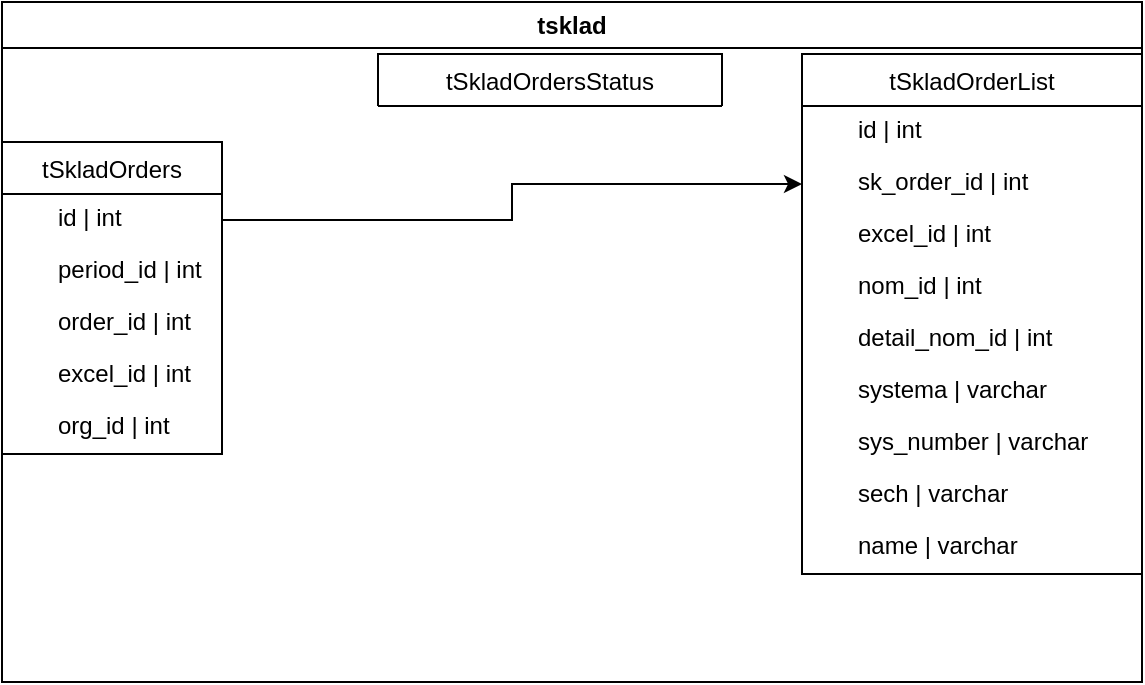 <mxfile version="24.7.17">
  <diagram name="Страница — 1" id="4ETMEHs-P3JMzO01qU5k">
    <mxGraphModel dx="1434" dy="844" grid="1" gridSize="10" guides="1" tooltips="1" connect="1" arrows="1" fold="1" page="1" pageScale="1" pageWidth="827" pageHeight="1169" math="0" shadow="0">
      <root>
        <mxCell id="0" />
        <mxCell id="1" parent="0" />
        <mxCell id="gQ3lX6MAjFjVNiBh4kNA-1" value="tsklad" style="swimlane;whiteSpace=wrap;html=1;" vertex="1" parent="1">
          <mxGeometry y="70" width="570" height="340" as="geometry" />
        </mxCell>
        <mxCell id="gQ3lX6MAjFjVNiBh4kNA-2" value="tSkladOrders" style="swimlane;fontStyle=0;childLayout=stackLayout;horizontal=1;startSize=26;fillColor=default;horizontalStack=0;resizeParent=1;resizeLast=0;collapsible=1;marginBottom=0;swimlaneFillColor=default;align=center;" vertex="1" parent="gQ3lX6MAjFjVNiBh4kNA-1">
          <mxGeometry y="70" width="110" height="156" as="geometry">
            <mxRectangle y="70" width="148" height="26" as="alternateBounds" />
          </mxGeometry>
        </mxCell>
        <mxCell id="gQ3lX6MAjFjVNiBh4kNA-3" value="id | int" style="shape=partialRectangle;top=0;left=0;right=0;bottom=0;align=left;verticalAlign=top;spacingTop=-2;fillColor=none;spacingLeft=26;spacingRight=4;overflow=hidden;rotatable=0;points=[[0,0.5],[1,0.5]];portConstraint=eastwest;dropTarget=0;" vertex="1" parent="gQ3lX6MAjFjVNiBh4kNA-2">
          <mxGeometry y="26" width="110" height="26" as="geometry" />
        </mxCell>
        <mxCell id="gQ3lX6MAjFjVNiBh4kNA-4" value="period_id | int" style="shape=partialRectangle;top=0;left=0;right=0;bottom=0;align=left;verticalAlign=top;spacingTop=-2;fillColor=none;spacingLeft=26;spacingRight=4;overflow=hidden;rotatable=0;points=[[0,0.5],[1,0.5]];portConstraint=eastwest;dropTarget=0;" vertex="1" parent="gQ3lX6MAjFjVNiBh4kNA-2">
          <mxGeometry y="52" width="110" height="26" as="geometry" />
        </mxCell>
        <mxCell id="gQ3lX6MAjFjVNiBh4kNA-5" value="order_id | int" style="shape=partialRectangle;top=0;left=0;right=0;bottom=0;align=left;verticalAlign=top;spacingTop=-2;fillColor=none;spacingLeft=26;spacingRight=4;overflow=hidden;rotatable=0;points=[[0,0.5],[1,0.5]];portConstraint=eastwest;dropTarget=0;" vertex="1" parent="gQ3lX6MAjFjVNiBh4kNA-2">
          <mxGeometry y="78" width="110" height="26" as="geometry" />
        </mxCell>
        <mxCell id="gQ3lX6MAjFjVNiBh4kNA-6" value="excel_id | int" style="shape=partialRectangle;top=0;left=0;right=0;bottom=0;align=left;verticalAlign=top;spacingTop=-2;fillColor=none;spacingLeft=26;spacingRight=4;overflow=hidden;rotatable=0;points=[[0,0.5],[1,0.5]];portConstraint=eastwest;dropTarget=0;" vertex="1" parent="gQ3lX6MAjFjVNiBh4kNA-2">
          <mxGeometry y="104" width="110" height="26" as="geometry" />
        </mxCell>
        <mxCell id="gQ3lX6MAjFjVNiBh4kNA-7" value="org_id | int" style="shape=partialRectangle;top=0;left=0;right=0;bottom=0;align=left;verticalAlign=top;spacingTop=-2;fillColor=none;spacingLeft=26;spacingRight=4;overflow=hidden;rotatable=0;points=[[0,0.5],[1,0.5]];portConstraint=eastwest;dropTarget=0;" vertex="1" parent="gQ3lX6MAjFjVNiBh4kNA-2">
          <mxGeometry y="130" width="110" height="26" as="geometry" />
        </mxCell>
        <mxCell id="gQ3lX6MAjFjVNiBh4kNA-8" value="tSkladOrdersStatus" style="swimlane;fontStyle=0;childLayout=stackLayout;horizontal=1;startSize=26;fillColor=default;horizontalStack=0;resizeParent=1;resizeLast=0;collapsible=1;marginBottom=0;swimlaneFillColor=default;align=center;" vertex="1" collapsed="1" parent="gQ3lX6MAjFjVNiBh4kNA-1">
          <mxGeometry x="188" y="26" width="172" height="26" as="geometry" />
        </mxCell>
        <mxCell id="gQ3lX6MAjFjVNiBh4kNA-9" value="id | int" style="shape=partialRectangle;top=0;left=0;right=0;bottom=0;align=left;verticalAlign=top;spacingTop=-2;fillColor=none;spacingLeft=26;spacingRight=4;overflow=hidden;rotatable=0;points=[[0,0.5],[1,0.5]];portConstraint=eastwest;dropTarget=0;" vertex="1" parent="gQ3lX6MAjFjVNiBh4kNA-8">
          <mxGeometry y="26" width="96" height="26" as="geometry" />
        </mxCell>
        <mxCell id="gQ3lX6MAjFjVNiBh4kNA-10" value="label | varchar" style="shape=partialRectangle;top=0;left=0;right=0;bottom=0;align=left;verticalAlign=top;spacingTop=-2;fillColor=none;spacingLeft=26;spacingRight=4;overflow=hidden;rotatable=0;points=[[0,0.5],[1,0.5]];portConstraint=eastwest;dropTarget=0;" vertex="1" parent="gQ3lX6MAjFjVNiBh4kNA-8">
          <mxGeometry y="52" width="124" height="26" as="geometry" />
        </mxCell>
        <mxCell id="gQ3lX6MAjFjVNiBh4kNA-11" value="tSkladOrderList" style="swimlane;fontStyle=0;childLayout=stackLayout;horizontal=1;startSize=26;fillColor=default;horizontalStack=0;resizeParent=1;resizeLast=0;collapsible=1;marginBottom=0;swimlaneFillColor=default;align=center;" vertex="1" parent="gQ3lX6MAjFjVNiBh4kNA-1">
          <mxGeometry x="400" y="26" width="170" height="260" as="geometry">
            <mxRectangle x="400" y="26" width="160" height="26" as="alternateBounds" />
          </mxGeometry>
        </mxCell>
        <mxCell id="gQ3lX6MAjFjVNiBh4kNA-12" value="id | int" style="shape=partialRectangle;top=0;left=0;right=0;bottom=0;align=left;verticalAlign=top;spacingTop=-2;fillColor=none;spacingLeft=26;spacingRight=4;overflow=hidden;rotatable=0;points=[[0,0.5],[1,0.5]];portConstraint=eastwest;dropTarget=0;" vertex="1" parent="gQ3lX6MAjFjVNiBh4kNA-11">
          <mxGeometry y="26" width="170" height="26" as="geometry" />
        </mxCell>
        <mxCell id="gQ3lX6MAjFjVNiBh4kNA-13" value="sk_order_id | int" style="shape=partialRectangle;top=0;left=0;right=0;bottom=0;align=left;verticalAlign=top;spacingTop=-2;fillColor=none;spacingLeft=26;spacingRight=4;overflow=hidden;rotatable=0;points=[[0,0.5],[1,0.5]];portConstraint=eastwest;dropTarget=0;" vertex="1" parent="gQ3lX6MAjFjVNiBh4kNA-11">
          <mxGeometry y="52" width="170" height="26" as="geometry" />
        </mxCell>
        <mxCell id="gQ3lX6MAjFjVNiBh4kNA-14" value="excel_id | int" style="shape=partialRectangle;top=0;left=0;right=0;bottom=0;align=left;verticalAlign=top;spacingTop=-2;fillColor=none;spacingLeft=26;spacingRight=4;overflow=hidden;rotatable=0;points=[[0,0.5],[1,0.5]];portConstraint=eastwest;dropTarget=0;" vertex="1" parent="gQ3lX6MAjFjVNiBh4kNA-11">
          <mxGeometry y="78" width="170" height="26" as="geometry" />
        </mxCell>
        <mxCell id="gQ3lX6MAjFjVNiBh4kNA-15" value="nom_id | int" style="shape=partialRectangle;top=0;left=0;right=0;bottom=0;align=left;verticalAlign=top;spacingTop=-2;fillColor=none;spacingLeft=26;spacingRight=4;overflow=hidden;rotatable=0;points=[[0,0.5],[1,0.5]];portConstraint=eastwest;dropTarget=0;" vertex="1" parent="gQ3lX6MAjFjVNiBh4kNA-11">
          <mxGeometry y="104" width="170" height="26" as="geometry" />
        </mxCell>
        <mxCell id="gQ3lX6MAjFjVNiBh4kNA-16" value="detail_nom_id | int" style="shape=partialRectangle;top=0;left=0;right=0;bottom=0;align=left;verticalAlign=top;spacingTop=-2;fillColor=none;spacingLeft=26;spacingRight=4;overflow=hidden;rotatable=0;points=[[0,0.5],[1,0.5]];portConstraint=eastwest;dropTarget=0;" vertex="1" parent="gQ3lX6MAjFjVNiBh4kNA-11">
          <mxGeometry y="130" width="170" height="26" as="geometry" />
        </mxCell>
        <mxCell id="gQ3lX6MAjFjVNiBh4kNA-17" value="systema | varchar" style="shape=partialRectangle;top=0;left=0;right=0;bottom=0;align=left;verticalAlign=top;spacingTop=-2;fillColor=none;spacingLeft=26;spacingRight=4;overflow=hidden;rotatable=0;points=[[0,0.5],[1,0.5]];portConstraint=eastwest;dropTarget=0;" vertex="1" parent="gQ3lX6MAjFjVNiBh4kNA-11">
          <mxGeometry y="156" width="170" height="26" as="geometry" />
        </mxCell>
        <mxCell id="gQ3lX6MAjFjVNiBh4kNA-18" value="sys_number | varchar" style="shape=partialRectangle;top=0;left=0;right=0;bottom=0;align=left;verticalAlign=top;spacingTop=-2;fillColor=none;spacingLeft=26;spacingRight=4;overflow=hidden;rotatable=0;points=[[0,0.5],[1,0.5]];portConstraint=eastwest;dropTarget=0;" vertex="1" parent="gQ3lX6MAjFjVNiBh4kNA-11">
          <mxGeometry y="182" width="170" height="26" as="geometry" />
        </mxCell>
        <mxCell id="gQ3lX6MAjFjVNiBh4kNA-19" value="sech | varchar" style="shape=partialRectangle;top=0;left=0;right=0;bottom=0;align=left;verticalAlign=top;spacingTop=-2;fillColor=none;spacingLeft=26;spacingRight=4;overflow=hidden;rotatable=0;points=[[0,0.5],[1,0.5]];portConstraint=eastwest;dropTarget=0;" vertex="1" parent="gQ3lX6MAjFjVNiBh4kNA-11">
          <mxGeometry y="208" width="170" height="26" as="geometry" />
        </mxCell>
        <mxCell id="gQ3lX6MAjFjVNiBh4kNA-20" value="name | varchar" style="shape=partialRectangle;top=0;left=0;right=0;bottom=0;align=left;verticalAlign=top;spacingTop=-2;fillColor=none;spacingLeft=26;spacingRight=4;overflow=hidden;rotatable=0;points=[[0,0.5],[1,0.5]];portConstraint=eastwest;dropTarget=0;" vertex="1" parent="gQ3lX6MAjFjVNiBh4kNA-11">
          <mxGeometry y="234" width="170" height="26" as="geometry" />
        </mxCell>
        <mxCell id="gQ3lX6MAjFjVNiBh4kNA-21" value="" style="edgeStyle=orthogonalEdgeStyle;rounded=0;orthogonalLoop=1;jettySize=auto;html=1;" edge="1" parent="gQ3lX6MAjFjVNiBh4kNA-1" source="gQ3lX6MAjFjVNiBh4kNA-3" target="gQ3lX6MAjFjVNiBh4kNA-13">
          <mxGeometry relative="1" as="geometry" />
        </mxCell>
      </root>
    </mxGraphModel>
  </diagram>
</mxfile>
